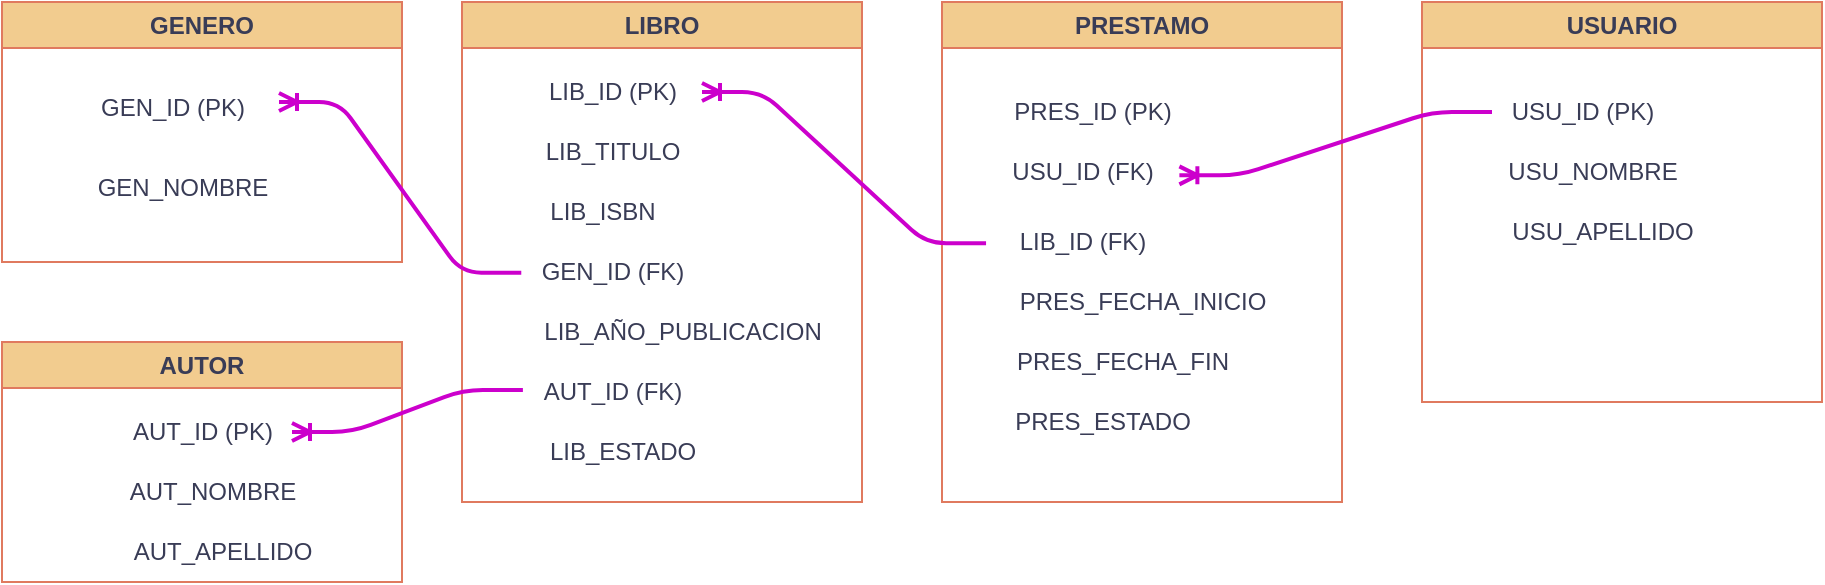 <mxfile version="22.0.8" type="device">
  <diagram name="Page-1" id="mgRjNQVp3ggfyCT5WDuI">
    <mxGraphModel dx="1876" dy="425" grid="1" gridSize="10" guides="1" tooltips="1" connect="1" arrows="1" fold="1" page="1" pageScale="1" pageWidth="850" pageHeight="1100" math="0" shadow="0">
      <root>
        <mxCell id="0" />
        <mxCell id="1" parent="0" />
        <mxCell id="HeKbBGghBGxe2ZGlagXf-3" value="LIBRO" style="swimlane;whiteSpace=wrap;html=1;labelBackgroundColor=none;fillColor=#F2CC8F;strokeColor=#E07A5F;fontColor=#393C56;" vertex="1" parent="1">
          <mxGeometry x="60" y="10" width="200" height="250" as="geometry" />
        </mxCell>
        <mxCell id="HeKbBGghBGxe2ZGlagXf-4" value="LIB_ID (PK)" style="text;html=1;align=center;verticalAlign=middle;resizable=0;points=[];autosize=1;strokeColor=none;fillColor=none;labelBackgroundColor=none;fontColor=#393C56;" vertex="1" parent="HeKbBGghBGxe2ZGlagXf-3">
          <mxGeometry x="30" y="30" width="90" height="30" as="geometry" />
        </mxCell>
        <mxCell id="HeKbBGghBGxe2ZGlagXf-5" value="LIB_TITULO" style="text;html=1;align=center;verticalAlign=middle;resizable=0;points=[];autosize=1;strokeColor=none;fillColor=none;labelBackgroundColor=none;fontColor=#393C56;" vertex="1" parent="HeKbBGghBGxe2ZGlagXf-3">
          <mxGeometry x="30" y="60" width="90" height="30" as="geometry" />
        </mxCell>
        <mxCell id="HeKbBGghBGxe2ZGlagXf-6" value="LIB_ISBN" style="text;html=1;align=center;verticalAlign=middle;resizable=0;points=[];autosize=1;strokeColor=none;fillColor=none;labelBackgroundColor=none;fontColor=#393C56;" vertex="1" parent="HeKbBGghBGxe2ZGlagXf-3">
          <mxGeometry x="30" y="90" width="80" height="30" as="geometry" />
        </mxCell>
        <mxCell id="HeKbBGghBGxe2ZGlagXf-7" value="GEN_ID (FK)" style="text;html=1;align=center;verticalAlign=middle;resizable=0;points=[];autosize=1;strokeColor=none;fillColor=none;labelBackgroundColor=none;fontColor=#393C56;" vertex="1" parent="HeKbBGghBGxe2ZGlagXf-3">
          <mxGeometry x="30" y="120" width="90" height="30" as="geometry" />
        </mxCell>
        <mxCell id="HeKbBGghBGxe2ZGlagXf-8" value="LIB_AÑO_PUBLICACION" style="text;html=1;align=center;verticalAlign=middle;resizable=0;points=[];autosize=1;strokeColor=none;fillColor=none;labelBackgroundColor=none;fontColor=#393C56;" vertex="1" parent="HeKbBGghBGxe2ZGlagXf-3">
          <mxGeometry x="30" y="150" width="160" height="30" as="geometry" />
        </mxCell>
        <mxCell id="HeKbBGghBGxe2ZGlagXf-11" value="AUT_ID (FK)" style="text;html=1;align=center;verticalAlign=middle;resizable=0;points=[];autosize=1;strokeColor=none;fillColor=none;labelBackgroundColor=none;fontColor=#393C56;" vertex="1" parent="HeKbBGghBGxe2ZGlagXf-3">
          <mxGeometry x="30" y="180" width="90" height="30" as="geometry" />
        </mxCell>
        <mxCell id="HeKbBGghBGxe2ZGlagXf-30" value="LIB_ESTADO" style="text;html=1;align=center;verticalAlign=middle;resizable=0;points=[];autosize=1;strokeColor=none;fillColor=none;labelBackgroundColor=none;fontColor=#393C56;" vertex="1" parent="HeKbBGghBGxe2ZGlagXf-3">
          <mxGeometry x="30" y="210" width="100" height="30" as="geometry" />
        </mxCell>
        <mxCell id="HeKbBGghBGxe2ZGlagXf-9" value="AUTOR" style="swimlane;whiteSpace=wrap;html=1;labelBackgroundColor=none;fillColor=#F2CC8F;strokeColor=#E07A5F;fontColor=#393C56;" vertex="1" parent="1">
          <mxGeometry x="-170" y="180" width="200" height="120" as="geometry" />
        </mxCell>
        <mxCell id="HeKbBGghBGxe2ZGlagXf-12" value="AUT_ID (PK)" style="text;html=1;align=center;verticalAlign=middle;resizable=0;points=[];autosize=1;strokeColor=none;fillColor=none;labelBackgroundColor=none;fontColor=#393C56;" vertex="1" parent="HeKbBGghBGxe2ZGlagXf-9">
          <mxGeometry x="55" y="30" width="90" height="30" as="geometry" />
        </mxCell>
        <mxCell id="HeKbBGghBGxe2ZGlagXf-13" value="AUT_NOMBRE" style="text;html=1;align=center;verticalAlign=middle;resizable=0;points=[];autosize=1;strokeColor=none;fillColor=none;labelBackgroundColor=none;fontColor=#393C56;" vertex="1" parent="HeKbBGghBGxe2ZGlagXf-9">
          <mxGeometry x="50" y="60" width="110" height="30" as="geometry" />
        </mxCell>
        <mxCell id="HeKbBGghBGxe2ZGlagXf-14" value="AUT_APELLIDO" style="text;html=1;align=center;verticalAlign=middle;resizable=0;points=[];autosize=1;strokeColor=none;fillColor=none;labelBackgroundColor=none;fontColor=#393C56;" vertex="1" parent="HeKbBGghBGxe2ZGlagXf-9">
          <mxGeometry x="55" y="90" width="110" height="30" as="geometry" />
        </mxCell>
        <mxCell id="HeKbBGghBGxe2ZGlagXf-15" value="GENERO" style="swimlane;whiteSpace=wrap;html=1;labelBackgroundColor=none;fillColor=#F2CC8F;strokeColor=#E07A5F;fontColor=#393C56;" vertex="1" parent="1">
          <mxGeometry x="-170" y="10" width="200" height="130" as="geometry" />
        </mxCell>
        <mxCell id="HeKbBGghBGxe2ZGlagXf-17" value="GEN_NOMBRE" style="text;html=1;align=center;verticalAlign=middle;resizable=0;points=[];autosize=1;strokeColor=none;fillColor=none;labelBackgroundColor=none;fontColor=#393C56;" vertex="1" parent="HeKbBGghBGxe2ZGlagXf-15">
          <mxGeometry x="35" y="78" width="110" height="30" as="geometry" />
        </mxCell>
        <mxCell id="HeKbBGghBGxe2ZGlagXf-16" value="GEN_ID (PK)" style="text;html=1;align=center;verticalAlign=middle;resizable=0;points=[];autosize=1;strokeColor=none;fillColor=none;labelBackgroundColor=none;fontColor=#393C56;" vertex="1" parent="HeKbBGghBGxe2ZGlagXf-15">
          <mxGeometry x="35" y="38" width="100" height="30" as="geometry" />
        </mxCell>
        <mxCell id="HeKbBGghBGxe2ZGlagXf-23" value="PRESTAMO" style="swimlane;whiteSpace=wrap;html=1;labelBackgroundColor=none;fillColor=#F2CC8F;strokeColor=#E07A5F;fontColor=#393C56;" vertex="1" parent="1">
          <mxGeometry x="300" y="10" width="200" height="250" as="geometry" />
        </mxCell>
        <mxCell id="HeKbBGghBGxe2ZGlagXf-24" value="PRES_ID (PK)" style="text;html=1;align=center;verticalAlign=middle;resizable=0;points=[];autosize=1;strokeColor=none;fillColor=none;labelBackgroundColor=none;fontColor=#393C56;" vertex="1" parent="HeKbBGghBGxe2ZGlagXf-23">
          <mxGeometry x="25" y="40" width="100" height="30" as="geometry" />
        </mxCell>
        <mxCell id="HeKbBGghBGxe2ZGlagXf-25" value="USU_ID (FK)" style="text;html=1;align=center;verticalAlign=middle;resizable=0;points=[];autosize=1;strokeColor=none;fillColor=none;labelBackgroundColor=none;fontColor=#393C56;" vertex="1" parent="HeKbBGghBGxe2ZGlagXf-23">
          <mxGeometry x="25" y="70" width="90" height="30" as="geometry" />
        </mxCell>
        <mxCell id="HeKbBGghBGxe2ZGlagXf-26" value="LIB_ID (FK)" style="text;html=1;align=center;verticalAlign=middle;resizable=0;points=[];autosize=1;strokeColor=none;fillColor=none;labelBackgroundColor=none;fontColor=#393C56;" vertex="1" parent="HeKbBGghBGxe2ZGlagXf-23">
          <mxGeometry x="25" y="105" width="90" height="30" as="geometry" />
        </mxCell>
        <mxCell id="HeKbBGghBGxe2ZGlagXf-27" value="PRES_FECHA_INICIO" style="text;html=1;align=center;verticalAlign=middle;resizable=0;points=[];autosize=1;strokeColor=none;fillColor=none;labelBackgroundColor=none;fontColor=#393C56;" vertex="1" parent="HeKbBGghBGxe2ZGlagXf-23">
          <mxGeometry x="25" y="135" width="150" height="30" as="geometry" />
        </mxCell>
        <mxCell id="HeKbBGghBGxe2ZGlagXf-28" value="PRES_FECHA_FIN" style="text;html=1;align=center;verticalAlign=middle;resizable=0;points=[];autosize=1;strokeColor=none;fillColor=none;labelBackgroundColor=none;fontColor=#393C56;" vertex="1" parent="HeKbBGghBGxe2ZGlagXf-23">
          <mxGeometry x="25" y="165" width="130" height="30" as="geometry" />
        </mxCell>
        <mxCell id="HeKbBGghBGxe2ZGlagXf-53" value="PRES_ESTADO" style="text;html=1;align=center;verticalAlign=middle;resizable=0;points=[];autosize=1;strokeColor=none;fillColor=none;labelBackgroundColor=none;fontColor=#393C56;" vertex="1" parent="HeKbBGghBGxe2ZGlagXf-23">
          <mxGeometry x="25" y="195" width="110" height="30" as="geometry" />
        </mxCell>
        <mxCell id="HeKbBGghBGxe2ZGlagXf-18" value="USUARIO" style="swimlane;whiteSpace=wrap;html=1;startSize=23;labelBackgroundColor=none;fillColor=#F2CC8F;strokeColor=#E07A5F;fontColor=#393C56;" vertex="1" parent="1">
          <mxGeometry x="540" y="10" width="200" height="200" as="geometry" />
        </mxCell>
        <mxCell id="HeKbBGghBGxe2ZGlagXf-20" value="USU_NOMBRE" style="text;html=1;align=center;verticalAlign=middle;resizable=0;points=[];autosize=1;strokeColor=none;fillColor=none;labelBackgroundColor=none;fontColor=#393C56;" vertex="1" parent="HeKbBGghBGxe2ZGlagXf-18">
          <mxGeometry x="30" y="70" width="110" height="30" as="geometry" />
        </mxCell>
        <mxCell id="HeKbBGghBGxe2ZGlagXf-21" value="USU_APELLIDO" style="text;html=1;align=center;verticalAlign=middle;resizable=0;points=[];autosize=1;strokeColor=none;fillColor=none;labelBackgroundColor=none;fontColor=#393C56;" vertex="1" parent="HeKbBGghBGxe2ZGlagXf-18">
          <mxGeometry x="35" y="100" width="110" height="30" as="geometry" />
        </mxCell>
        <mxCell id="HeKbBGghBGxe2ZGlagXf-19" value="USU_ID (PK)" style="text;html=1;align=center;verticalAlign=middle;resizable=0;points=[];autosize=1;strokeColor=none;fillColor=none;labelBackgroundColor=none;fontColor=#393C56;" vertex="1" parent="HeKbBGghBGxe2ZGlagXf-18">
          <mxGeometry x="35" y="40" width="90" height="30" as="geometry" />
        </mxCell>
        <mxCell id="HeKbBGghBGxe2ZGlagXf-34" value="" style="edgeStyle=entityRelationEdgeStyle;fontSize=12;html=1;endArrow=ERoneToMany;hachureGap=4;fontFamily=Architects Daughter;fontSource=https%3A%2F%2Ffonts.googleapis.com%2Fcss%3Ffamily%3DArchitects%2BDaughter;rounded=1;shadow=0;strokeColor=#CC00CC;strokeWidth=2;entryX=1.041;entryY=0.556;entryDx=0;entryDy=0;entryPerimeter=0;" edge="1" parent="1" source="HeKbBGghBGxe2ZGlagXf-19" target="HeKbBGghBGxe2ZGlagXf-25">
          <mxGeometry width="100" height="100" relative="1" as="geometry">
            <mxPoint x="616" y="166" as="sourcePoint" />
            <mxPoint x="475" y="78" as="targetPoint" />
            <Array as="points">
              <mxPoint x="227.3" y="182.51" />
              <mxPoint x="257.3" y="192.51" />
              <mxPoint x="577.3" y="100.01" />
              <mxPoint x="247.3" y="160.51" />
              <mxPoint x="227.3" y="242.51" />
            </Array>
          </mxGeometry>
        </mxCell>
        <mxCell id="HeKbBGghBGxe2ZGlagXf-35" value="" style="edgeStyle=entityRelationEdgeStyle;fontSize=12;html=1;endArrow=ERoneToMany;hachureGap=4;fontFamily=Architects Daughter;fontSource=https%3A%2F%2Ffonts.googleapis.com%2Fcss%3Ffamily%3DArchitects%2BDaughter;rounded=1;shadow=0;strokeColor=#CC00CC;strokeWidth=2;exitX=-0.033;exitY=0.522;exitDx=0;exitDy=0;exitPerimeter=0;" edge="1" parent="1" source="HeKbBGghBGxe2ZGlagXf-26" target="HeKbBGghBGxe2ZGlagXf-4">
          <mxGeometry width="100" height="100" relative="1" as="geometry">
            <mxPoint x="300" y="310" as="sourcePoint" />
            <mxPoint x="365.0" y="132.67" as="targetPoint" />
            <Array as="points">
              <mxPoint x="164.61" y="227.51" />
              <mxPoint x="194.61" y="237.51" />
              <mxPoint x="514.61" y="145.01" />
              <mxPoint x="184.61" y="205.51" />
              <mxPoint x="164.61" y="287.51" />
            </Array>
          </mxGeometry>
        </mxCell>
        <mxCell id="HeKbBGghBGxe2ZGlagXf-32" value="" style="edgeStyle=entityRelationEdgeStyle;fontSize=12;html=1;endArrow=ERoneToMany;hachureGap=4;fontFamily=Architects Daughter;fontSource=https%3A%2F%2Ffonts.googleapis.com%2Fcss%3Ffamily%3DArchitects%2BDaughter;rounded=1;shadow=0;strokeColor=#CC00CC;strokeWidth=2;entryX=1.035;entryY=0.4;entryDx=0;entryDy=0;entryPerimeter=0;exitX=-0.004;exitY=0.511;exitDx=0;exitDy=0;exitPerimeter=0;" edge="1" parent="1" source="HeKbBGghBGxe2ZGlagXf-7" target="HeKbBGghBGxe2ZGlagXf-16">
          <mxGeometry width="100" height="100" relative="1" as="geometry">
            <mxPoint x="180" y="147.5" as="sourcePoint" />
            <mxPoint x="215" y="262.5" as="targetPoint" />
            <Array as="points">
              <mxPoint x="240" y="170" />
              <mxPoint x="270" y="180" />
              <mxPoint x="260" y="148" />
              <mxPoint x="240" y="230" />
            </Array>
          </mxGeometry>
        </mxCell>
        <mxCell id="HeKbBGghBGxe2ZGlagXf-31" value="" style="edgeStyle=entityRelationEdgeStyle;fontSize=12;html=1;endArrow=ERoneToMany;hachureGap=4;fontFamily=Architects Daughter;fontSource=https%3A%2F%2Ffonts.googleapis.com%2Fcss%3Ffamily%3DArchitects%2BDaughter;rounded=1;shadow=0;strokeColor=#CC00CC;strokeWidth=2;exitX=0.005;exitY=0.467;exitDx=0;exitDy=0;exitPerimeter=0;" edge="1" parent="1" source="HeKbBGghBGxe2ZGlagXf-11" target="HeKbBGghBGxe2ZGlagXf-12">
          <mxGeometry width="100" height="100" relative="1" as="geometry">
            <mxPoint x="170" y="210" as="sourcePoint" />
            <mxPoint x="270" y="110" as="targetPoint" />
          </mxGeometry>
        </mxCell>
      </root>
    </mxGraphModel>
  </diagram>
</mxfile>

